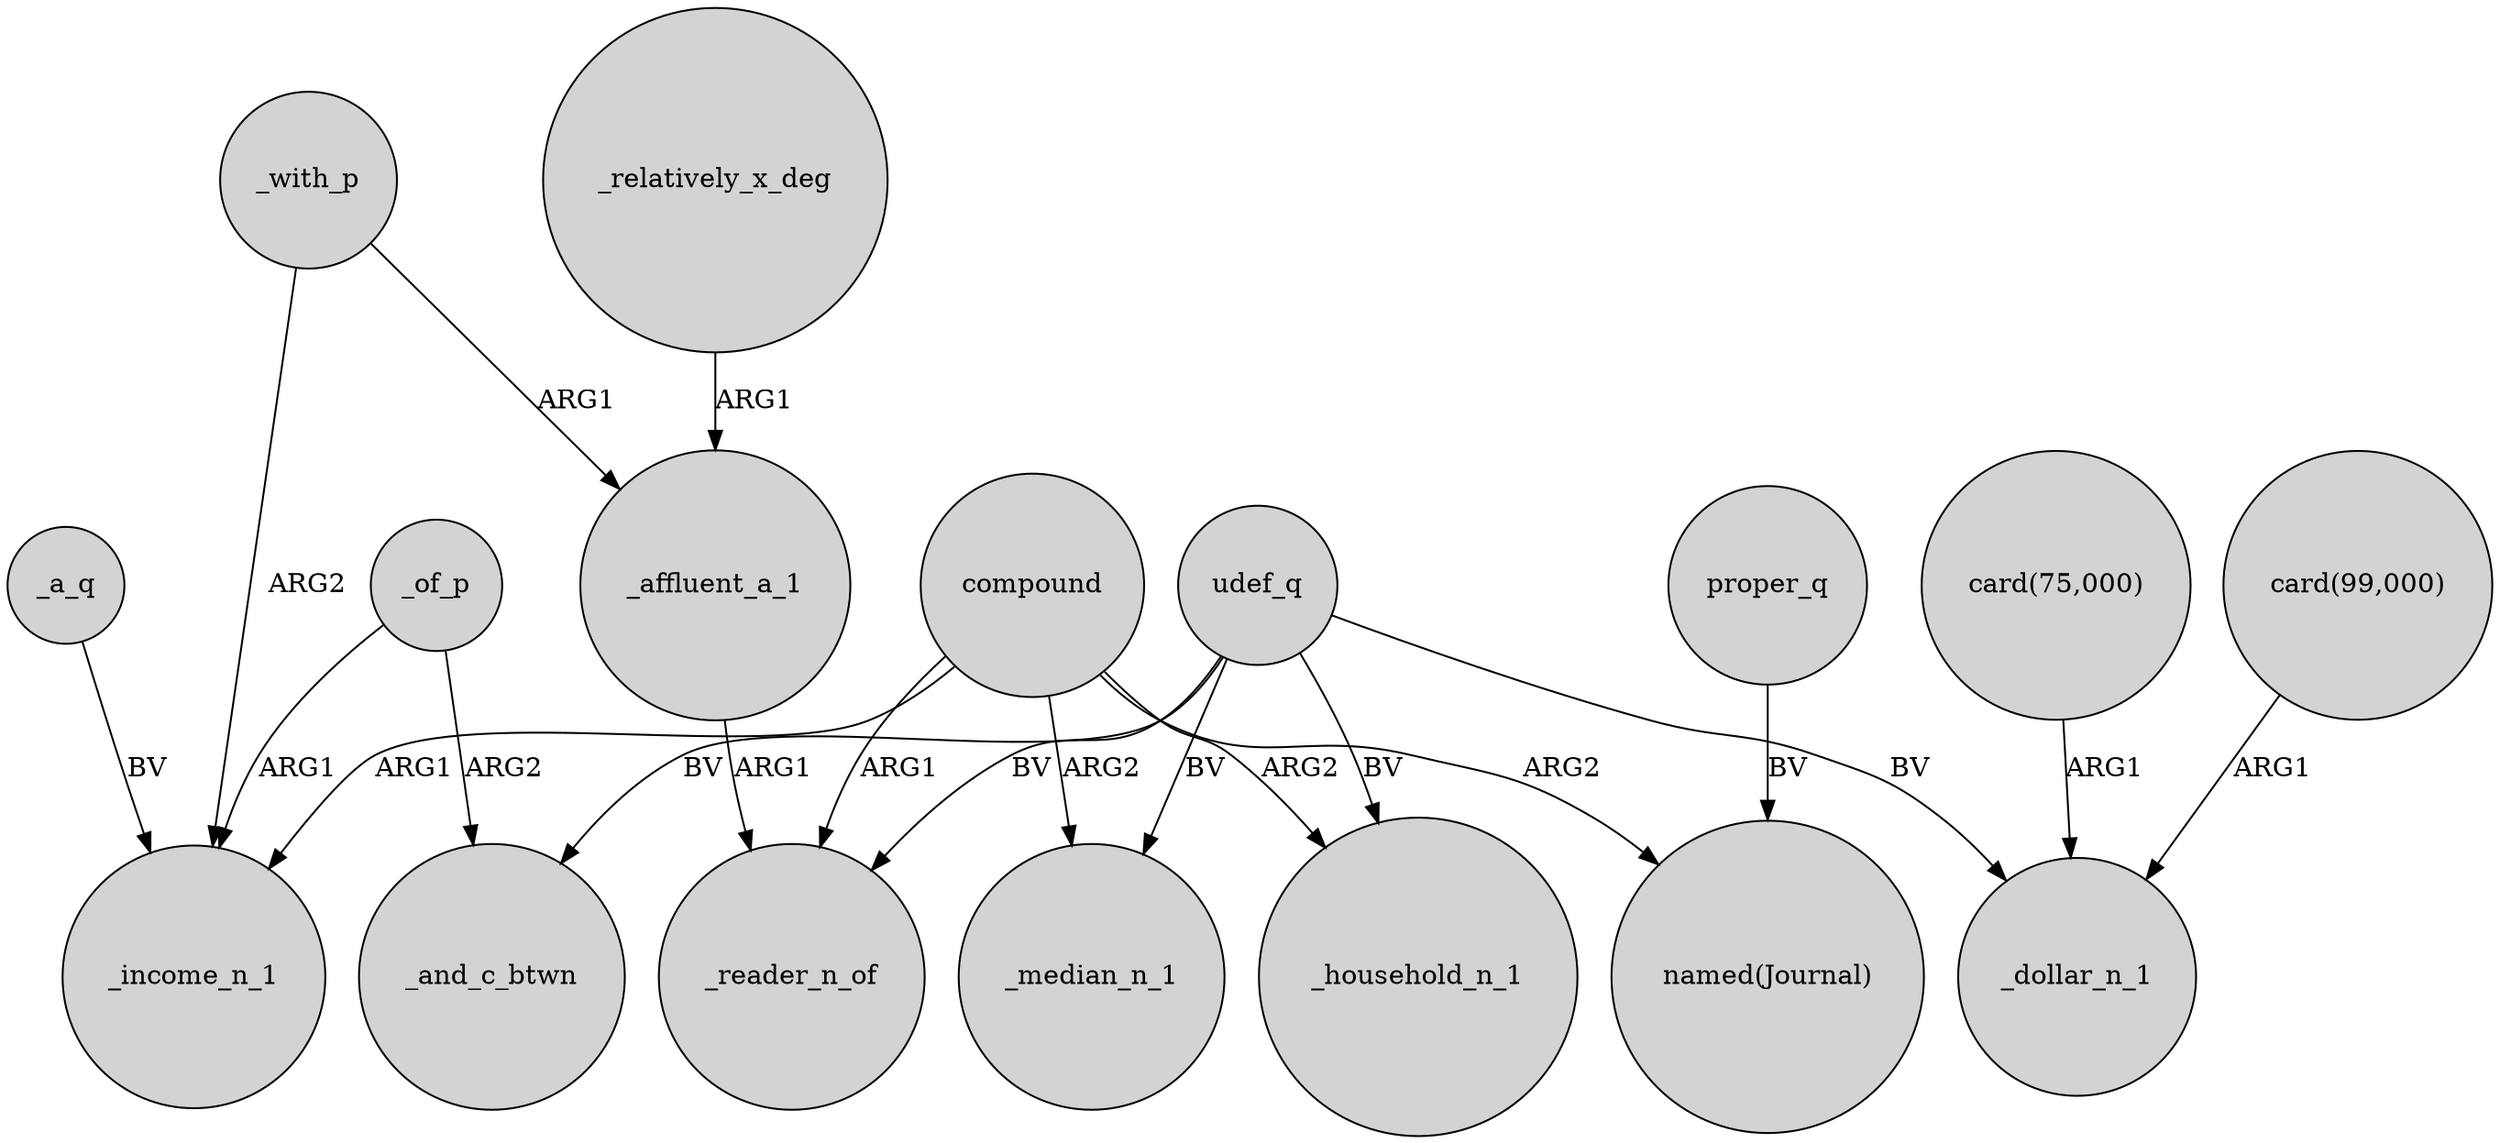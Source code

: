 digraph {
	node [shape=circle style=filled]
	compound -> _income_n_1 [label=ARG1]
	_affluent_a_1 -> _reader_n_of [label=ARG1]
	_a_q -> _income_n_1 [label=BV]
	udef_q -> _household_n_1 [label=BV]
	compound -> _median_n_1 [label=ARG2]
	udef_q -> _median_n_1 [label=BV]
	compound -> _household_n_1 [label=ARG2]
	_of_p -> _and_c_btwn [label=ARG2]
	compound -> _reader_n_of [label=ARG1]
	_with_p -> _affluent_a_1 [label=ARG1]
	_with_p -> _income_n_1 [label=ARG2]
	compound -> "named(Journal)" [label=ARG2]
	_of_p -> _income_n_1 [label=ARG1]
	_relatively_x_deg -> _affluent_a_1 [label=ARG1]
	udef_q -> _and_c_btwn [label=BV]
	"card(75,000)" -> _dollar_n_1 [label=ARG1]
	udef_q -> _reader_n_of [label=BV]
	proper_q -> "named(Journal)" [label=BV]
	udef_q -> _dollar_n_1 [label=BV]
	"card(99,000)" -> _dollar_n_1 [label=ARG1]
}
